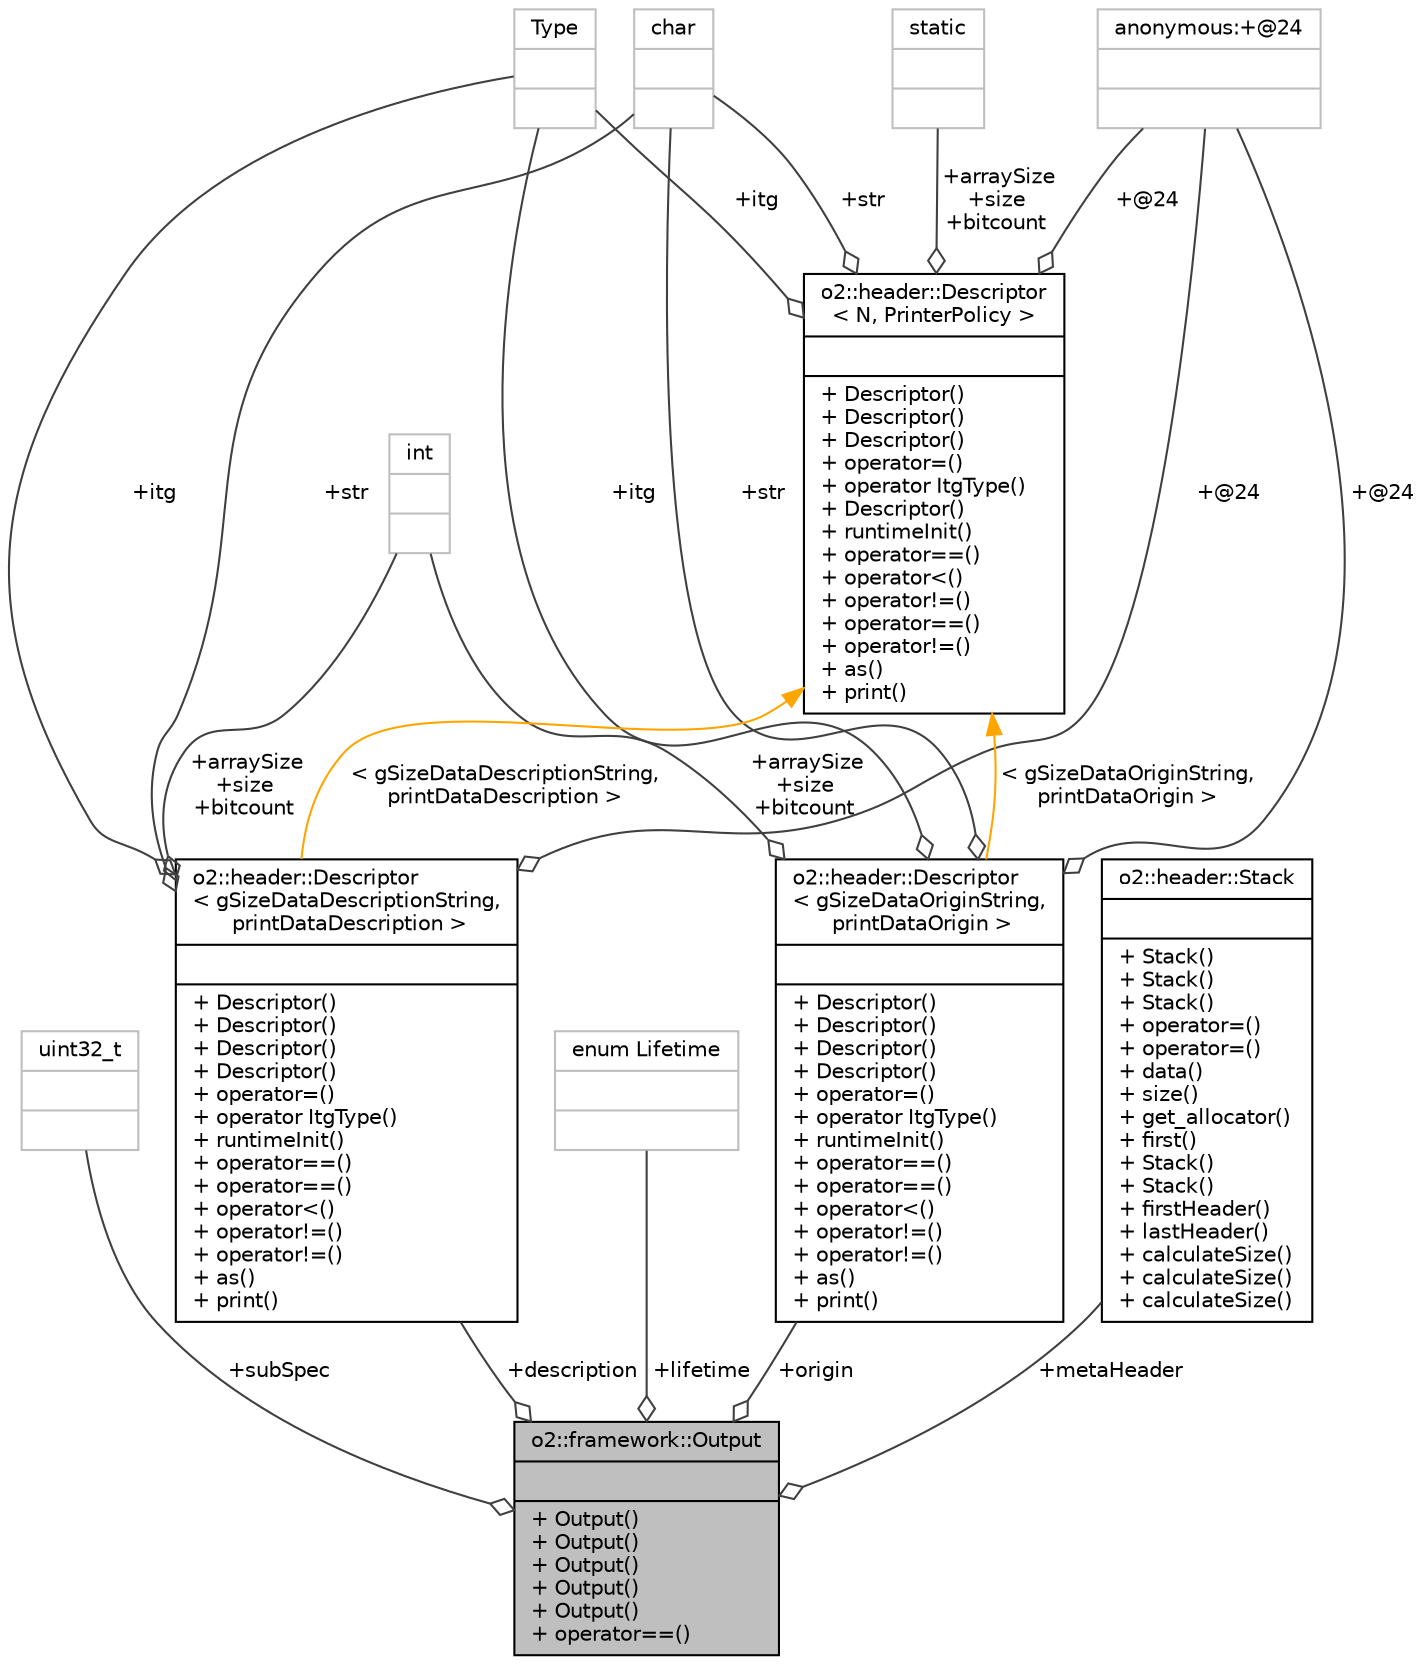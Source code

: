 digraph "o2::framework::Output"
{
 // INTERACTIVE_SVG=YES
  bgcolor="transparent";
  edge [fontname="Helvetica",fontsize="10",labelfontname="Helvetica",labelfontsize="10"];
  node [fontname="Helvetica",fontsize="10",shape=record];
  Node1 [label="{o2::framework::Output\n||+ Output()\l+ Output()\l+ Output()\l+ Output()\l+ Output()\l+ operator==()\l}",height=0.2,width=0.4,color="black", fillcolor="grey75", style="filled", fontcolor="black"];
  Node2 -> Node1 [color="grey25",fontsize="10",style="solid",label=" +subSpec" ,arrowhead="odiamond",fontname="Helvetica"];
  Node2 [label="{uint32_t\n||}",height=0.2,width=0.4,color="grey75"];
  Node3 -> Node1 [color="grey25",fontsize="10",style="solid",label=" +origin" ,arrowhead="odiamond",fontname="Helvetica"];
  Node3 [label="{o2::header::Descriptor\l\< gSizeDataOriginString,\l printDataOrigin \>\n||+ Descriptor()\l+ Descriptor()\l+ Descriptor()\l+ Descriptor()\l+ operator=()\l+ operator ItgType()\l+ runtimeInit()\l+ operator==()\l+ operator==()\l+ operator\<()\l+ operator!=()\l+ operator!=()\l+ as()\l+ print()\l}",height=0.2,width=0.4,color="black",URL="$d9/db3/structo2_1_1header_1_1Descriptor.html"];
  Node4 -> Node3 [color="grey25",fontsize="10",style="solid",label=" +itg" ,arrowhead="odiamond",fontname="Helvetica"];
  Node4 [label="{Type\n||}",height=0.2,width=0.4,color="grey75"];
  Node5 -> Node3 [color="grey25",fontsize="10",style="solid",label=" +str" ,arrowhead="odiamond",fontname="Helvetica"];
  Node5 [label="{char\n||}",height=0.2,width=0.4,color="grey75"];
  Node6 -> Node3 [color="grey25",fontsize="10",style="solid",label=" +arraySize\n+size\n+bitcount" ,arrowhead="odiamond",fontname="Helvetica"];
  Node6 [label="{int\n||}",height=0.2,width=0.4,color="grey75"];
  Node7 -> Node3 [color="grey25",fontsize="10",style="solid",label=" +@24" ,arrowhead="odiamond",fontname="Helvetica"];
  Node7 [label="{anonymous:+@24\n||}",height=0.2,width=0.4,color="grey75"];
  Node8 -> Node3 [dir="back",color="orange",fontsize="10",style="solid",label=" \< gSizeDataOriginString,\l printDataOrigin \>" ,fontname="Helvetica"];
  Node8 [label="{o2::header::Descriptor\l\< N, PrinterPolicy \>\n||+ Descriptor()\l+ Descriptor()\l+ Descriptor()\l+ operator=()\l+ operator ItgType()\l+ Descriptor()\l+ runtimeInit()\l+ operator==()\l+ operator\<()\l+ operator!=()\l+ operator==()\l+ operator!=()\l+ as()\l+ print()\l}",height=0.2,width=0.4,color="black",URL="$d9/db3/structo2_1_1header_1_1Descriptor.html"];
  Node4 -> Node8 [color="grey25",fontsize="10",style="solid",label=" +itg" ,arrowhead="odiamond",fontname="Helvetica"];
  Node5 -> Node8 [color="grey25",fontsize="10",style="solid",label=" +str" ,arrowhead="odiamond",fontname="Helvetica"];
  Node7 -> Node8 [color="grey25",fontsize="10",style="solid",label=" +@24" ,arrowhead="odiamond",fontname="Helvetica"];
  Node9 -> Node8 [color="grey25",fontsize="10",style="solid",label=" +arraySize\n+size\n+bitcount" ,arrowhead="odiamond",fontname="Helvetica"];
  Node9 [label="{static\n||}",height=0.2,width=0.4,color="grey75"];
  Node10 -> Node1 [color="grey25",fontsize="10",style="solid",label=" +lifetime" ,arrowhead="odiamond",fontname="Helvetica"];
  Node10 [label="{enum Lifetime\n||}",height=0.2,width=0.4,color="grey75"];
  Node11 -> Node1 [color="grey25",fontsize="10",style="solid",label=" +description" ,arrowhead="odiamond",fontname="Helvetica"];
  Node11 [label="{o2::header::Descriptor\l\< gSizeDataDescriptionString,\l printDataDescription \>\n||+ Descriptor()\l+ Descriptor()\l+ Descriptor()\l+ Descriptor()\l+ operator=()\l+ operator ItgType()\l+ runtimeInit()\l+ operator==()\l+ operator==()\l+ operator\<()\l+ operator!=()\l+ operator!=()\l+ as()\l+ print()\l}",height=0.2,width=0.4,color="black",URL="$d9/db3/structo2_1_1header_1_1Descriptor.html"];
  Node4 -> Node11 [color="grey25",fontsize="10",style="solid",label=" +itg" ,arrowhead="odiamond",fontname="Helvetica"];
  Node5 -> Node11 [color="grey25",fontsize="10",style="solid",label=" +str" ,arrowhead="odiamond",fontname="Helvetica"];
  Node6 -> Node11 [color="grey25",fontsize="10",style="solid",label=" +arraySize\n+size\n+bitcount" ,arrowhead="odiamond",fontname="Helvetica"];
  Node7 -> Node11 [color="grey25",fontsize="10",style="solid",label=" +@24" ,arrowhead="odiamond",fontname="Helvetica"];
  Node8 -> Node11 [dir="back",color="orange",fontsize="10",style="solid",label=" \< gSizeDataDescriptionString,\l printDataDescription \>" ,fontname="Helvetica"];
  Node12 -> Node1 [color="grey25",fontsize="10",style="solid",label=" +metaHeader" ,arrowhead="odiamond",fontname="Helvetica"];
  Node12 [label="{o2::header::Stack\n||+ Stack()\l+ Stack()\l+ Stack()\l+ operator=()\l+ operator=()\l+ data()\l+ size()\l+ get_allocator()\l+ first()\l+ Stack()\l+ Stack()\l+ firstHeader()\l+ lastHeader()\l+ calculateSize()\l+ calculateSize()\l+ calculateSize()\l}",height=0.2,width=0.4,color="black",URL="$d0/d66/structo2_1_1header_1_1Stack.html",tooltip="a move-only header stack with serialized headers This is the flat buffer where all the headers in a m..."];
}
